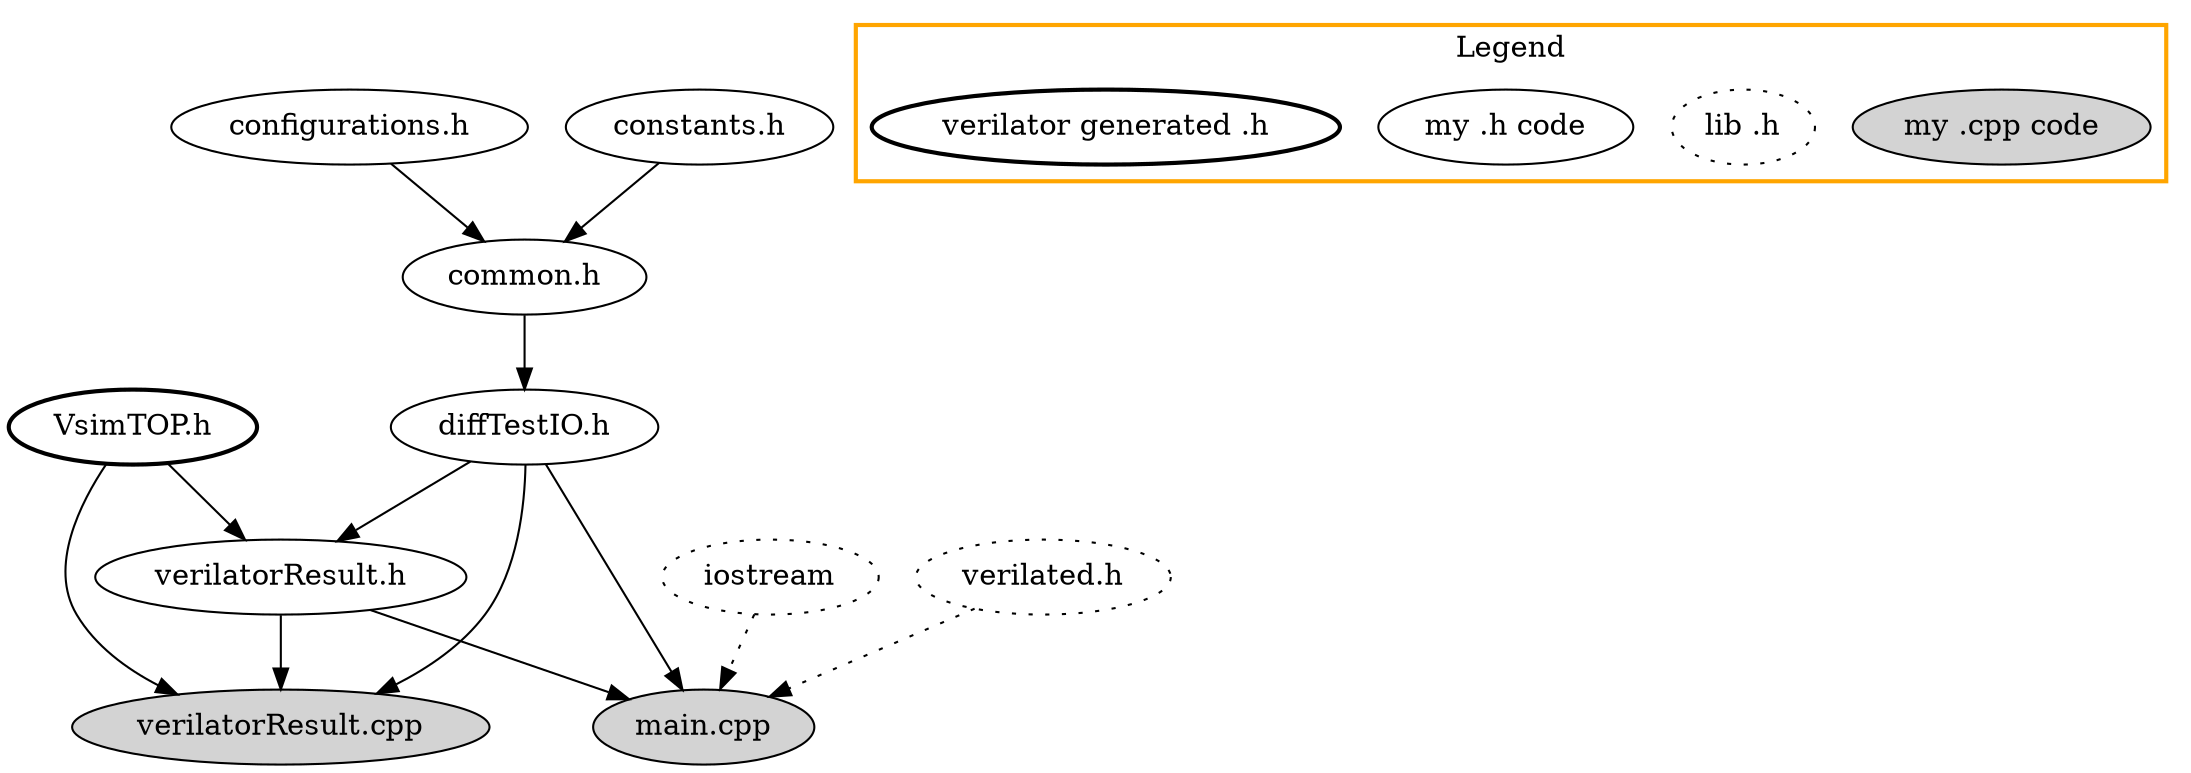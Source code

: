 digraph G {
  "configurations.h" -> "common.h";
  "constants.h" -> "common.h";
  "common.h" -> "diffTestIO.h";
  "diffTestIO.h" -> "verilatorResult.h", "verilatorResult.cpp", "main.cpp";
  "verilatorResult.h" -> "verilatorResult.cpp", "main.cpp";

  "VsimTOP.h" [style=bold];
  "VsimTOP.h" -> "verilatorResult.h", "verilatorResult.cpp";

  "verilatorResult.cpp" [style=filled];
  "main.cpp" [style=filled];

  "iostream" [style=dotted];
  "verilated.h" [style=dotted];
  "iostream" -> "main.cpp" [style=dotted];
  "verilated.h" -> "main.cpp" [style=dotted];

  // Legend
  subgraph cluster1 {
    "my .cpp code" [style=filled];
    "lib .h" [style=dotted];
    "my .h code";
    "verilator generated .h" [style=bold];

    label = "Legend";
    style=bold;
    color = "orange";
  }
}

// TODO: 1. Add verilator generated .cpp files as a node.
//          The intrinsic problem is we cannot draw a node with `style=filled+bold`
//       2. Add a node represent runnable, which is arrowed by all .cpp.
//          This can only be done after solve TODO1.